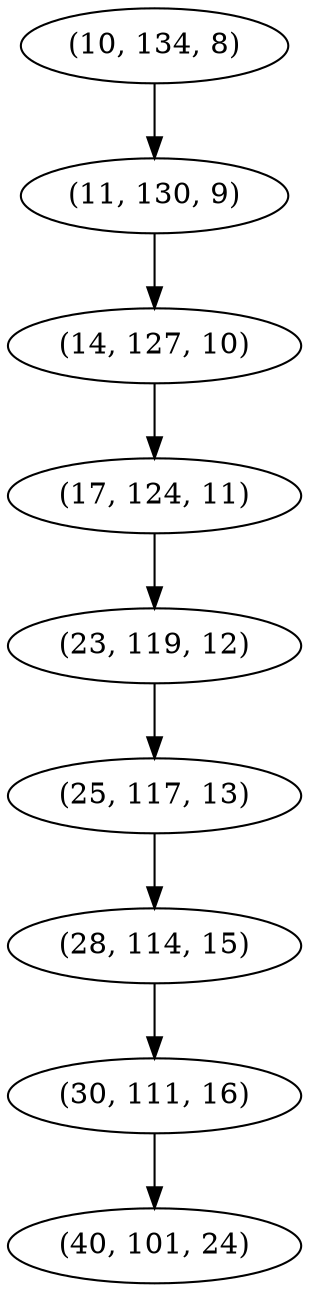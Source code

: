 digraph tree {
    "(10, 134, 8)";
    "(11, 130, 9)";
    "(14, 127, 10)";
    "(17, 124, 11)";
    "(23, 119, 12)";
    "(25, 117, 13)";
    "(28, 114, 15)";
    "(30, 111, 16)";
    "(40, 101, 24)";
    "(10, 134, 8)" -> "(11, 130, 9)";
    "(11, 130, 9)" -> "(14, 127, 10)";
    "(14, 127, 10)" -> "(17, 124, 11)";
    "(17, 124, 11)" -> "(23, 119, 12)";
    "(23, 119, 12)" -> "(25, 117, 13)";
    "(25, 117, 13)" -> "(28, 114, 15)";
    "(28, 114, 15)" -> "(30, 111, 16)";
    "(30, 111, 16)" -> "(40, 101, 24)";
}
